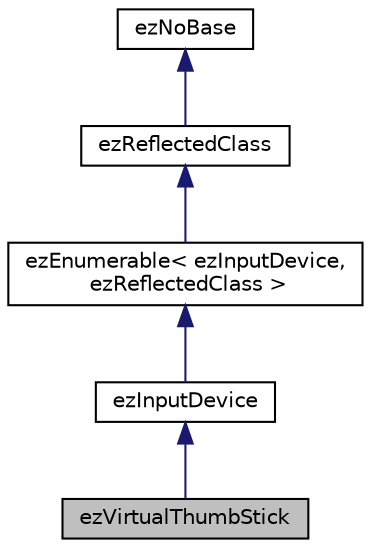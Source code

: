 digraph "ezVirtualThumbStick"
{
 // LATEX_PDF_SIZE
  edge [fontname="Helvetica",fontsize="10",labelfontname="Helvetica",labelfontsize="10"];
  node [fontname="Helvetica",fontsize="10",shape=record];
  Node1 [label="ezVirtualThumbStick",height=0.2,width=0.4,color="black", fillcolor="grey75", style="filled", fontcolor="black",tooltip="A Virtual Thumb-stick is an input device that transforms certain types of input (mouse / touch) into ..."];
  Node2 -> Node1 [dir="back",color="midnightblue",fontsize="10",style="solid",fontname="Helvetica"];
  Node2 [label="ezInputDevice",height=0.2,width=0.4,color="black", fillcolor="white", style="filled",URL="$df/d18/classez_input_device.htm",tooltip="The base class for all input device types."];
  Node3 -> Node2 [dir="back",color="midnightblue",fontsize="10",style="solid",fontname="Helvetica"];
  Node3 [label="ezEnumerable\< ezInputDevice,\l ezReflectedClass \>",height=0.2,width=0.4,color="black", fillcolor="white", style="filled",URL="$d5/d0b/classez_enumerable.htm",tooltip=" "];
  Node4 -> Node3 [dir="back",color="midnightblue",fontsize="10",style="solid",fontname="Helvetica"];
  Node4 [label="ezReflectedClass",height=0.2,width=0.4,color="black", fillcolor="white", style="filled",URL="$db/d45/classez_reflected_class.htm",tooltip="All classes that should be dynamically reflectable, need to be derived from this base class."];
  Node5 -> Node4 [dir="back",color="midnightblue",fontsize="10",style="solid",fontname="Helvetica"];
  Node5 [label="ezNoBase",height=0.2,width=0.4,color="black", fillcolor="white", style="filled",URL="$d4/d02/classez_no_base.htm",tooltip="Dummy type to pass to templates and macros that expect a base type for a class that has no base."];
}

